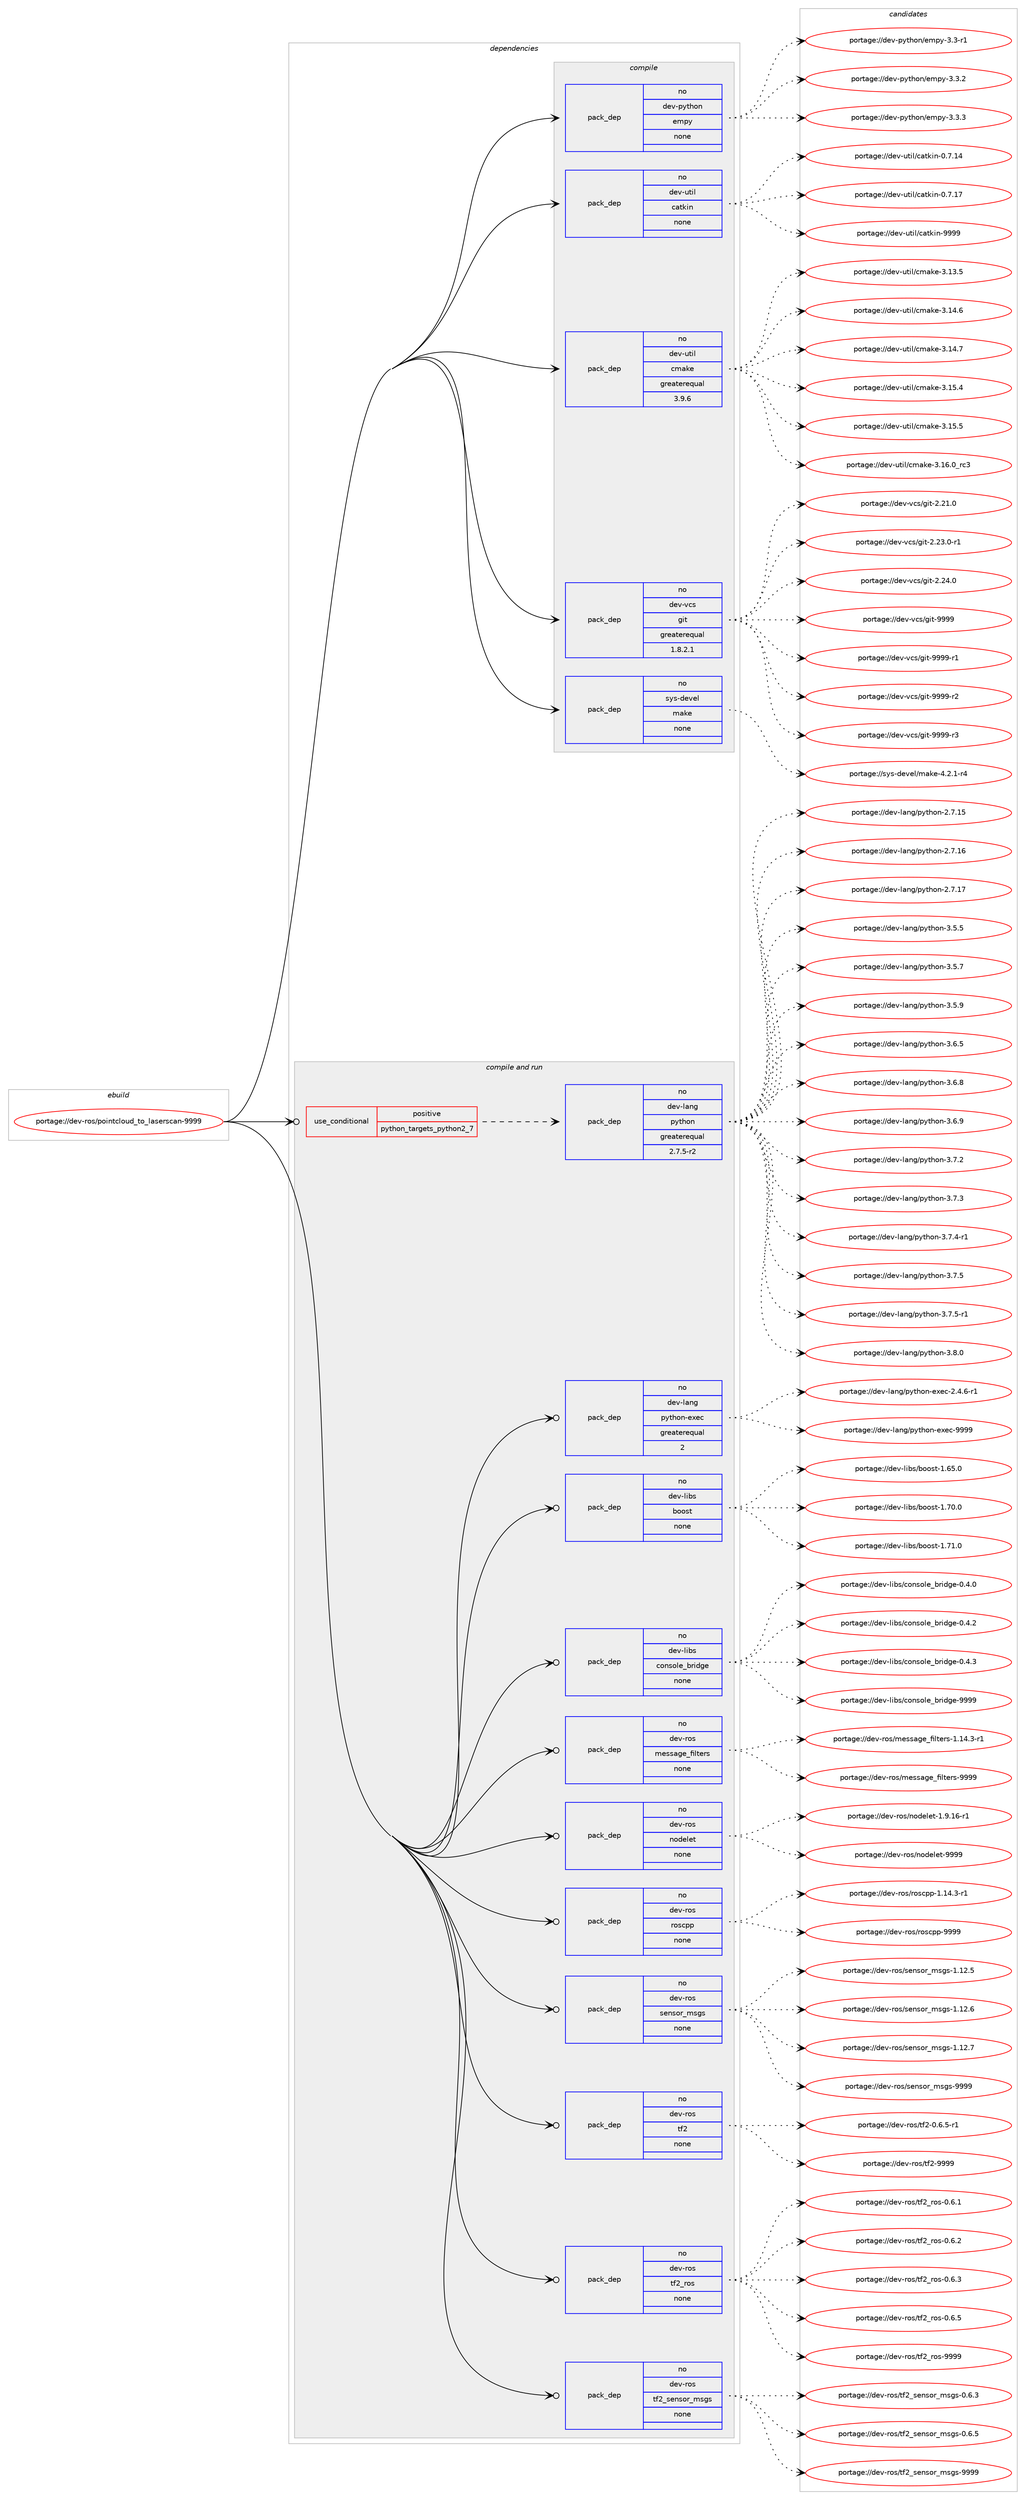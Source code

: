 digraph prolog {

# *************
# Graph options
# *************

newrank=true;
concentrate=true;
compound=true;
graph [rankdir=LR,fontname=Helvetica,fontsize=10,ranksep=1.5];#, ranksep=2.5, nodesep=0.2];
edge  [arrowhead=vee];
node  [fontname=Helvetica,fontsize=10];

# **********
# The ebuild
# **********

subgraph cluster_leftcol {
color=gray;
rank=same;
label=<<i>ebuild</i>>;
id [label="portage://dev-ros/pointcloud_to_laserscan-9999", color=red, width=4, href="../dev-ros/pointcloud_to_laserscan-9999.svg"];
}

# ****************
# The dependencies
# ****************

subgraph cluster_midcol {
color=gray;
label=<<i>dependencies</i>>;
subgraph cluster_compile {
fillcolor="#eeeeee";
style=filled;
label=<<i>compile</i>>;
subgraph pack146276 {
dependency193144 [label=<<TABLE BORDER="0" CELLBORDER="1" CELLSPACING="0" CELLPADDING="4" WIDTH="220"><TR><TD ROWSPAN="6" CELLPADDING="30">pack_dep</TD></TR><TR><TD WIDTH="110">no</TD></TR><TR><TD>dev-python</TD></TR><TR><TD>empy</TD></TR><TR><TD>none</TD></TR><TR><TD></TD></TR></TABLE>>, shape=none, color=blue];
}
id:e -> dependency193144:w [weight=20,style="solid",arrowhead="vee"];
subgraph pack146277 {
dependency193145 [label=<<TABLE BORDER="0" CELLBORDER="1" CELLSPACING="0" CELLPADDING="4" WIDTH="220"><TR><TD ROWSPAN="6" CELLPADDING="30">pack_dep</TD></TR><TR><TD WIDTH="110">no</TD></TR><TR><TD>dev-util</TD></TR><TR><TD>catkin</TD></TR><TR><TD>none</TD></TR><TR><TD></TD></TR></TABLE>>, shape=none, color=blue];
}
id:e -> dependency193145:w [weight=20,style="solid",arrowhead="vee"];
subgraph pack146278 {
dependency193146 [label=<<TABLE BORDER="0" CELLBORDER="1" CELLSPACING="0" CELLPADDING="4" WIDTH="220"><TR><TD ROWSPAN="6" CELLPADDING="30">pack_dep</TD></TR><TR><TD WIDTH="110">no</TD></TR><TR><TD>dev-util</TD></TR><TR><TD>cmake</TD></TR><TR><TD>greaterequal</TD></TR><TR><TD>3.9.6</TD></TR></TABLE>>, shape=none, color=blue];
}
id:e -> dependency193146:w [weight=20,style="solid",arrowhead="vee"];
subgraph pack146279 {
dependency193147 [label=<<TABLE BORDER="0" CELLBORDER="1" CELLSPACING="0" CELLPADDING="4" WIDTH="220"><TR><TD ROWSPAN="6" CELLPADDING="30">pack_dep</TD></TR><TR><TD WIDTH="110">no</TD></TR><TR><TD>dev-vcs</TD></TR><TR><TD>git</TD></TR><TR><TD>greaterequal</TD></TR><TR><TD>1.8.2.1</TD></TR></TABLE>>, shape=none, color=blue];
}
id:e -> dependency193147:w [weight=20,style="solid",arrowhead="vee"];
subgraph pack146280 {
dependency193148 [label=<<TABLE BORDER="0" CELLBORDER="1" CELLSPACING="0" CELLPADDING="4" WIDTH="220"><TR><TD ROWSPAN="6" CELLPADDING="30">pack_dep</TD></TR><TR><TD WIDTH="110">no</TD></TR><TR><TD>sys-devel</TD></TR><TR><TD>make</TD></TR><TR><TD>none</TD></TR><TR><TD></TD></TR></TABLE>>, shape=none, color=blue];
}
id:e -> dependency193148:w [weight=20,style="solid",arrowhead="vee"];
}
subgraph cluster_compileandrun {
fillcolor="#eeeeee";
style=filled;
label=<<i>compile and run</i>>;
subgraph cond43440 {
dependency193149 [label=<<TABLE BORDER="0" CELLBORDER="1" CELLSPACING="0" CELLPADDING="4"><TR><TD ROWSPAN="3" CELLPADDING="10">use_conditional</TD></TR><TR><TD>positive</TD></TR><TR><TD>python_targets_python2_7</TD></TR></TABLE>>, shape=none, color=red];
subgraph pack146281 {
dependency193150 [label=<<TABLE BORDER="0" CELLBORDER="1" CELLSPACING="0" CELLPADDING="4" WIDTH="220"><TR><TD ROWSPAN="6" CELLPADDING="30">pack_dep</TD></TR><TR><TD WIDTH="110">no</TD></TR><TR><TD>dev-lang</TD></TR><TR><TD>python</TD></TR><TR><TD>greaterequal</TD></TR><TR><TD>2.7.5-r2</TD></TR></TABLE>>, shape=none, color=blue];
}
dependency193149:e -> dependency193150:w [weight=20,style="dashed",arrowhead="vee"];
}
id:e -> dependency193149:w [weight=20,style="solid",arrowhead="odotvee"];
subgraph pack146282 {
dependency193151 [label=<<TABLE BORDER="0" CELLBORDER="1" CELLSPACING="0" CELLPADDING="4" WIDTH="220"><TR><TD ROWSPAN="6" CELLPADDING="30">pack_dep</TD></TR><TR><TD WIDTH="110">no</TD></TR><TR><TD>dev-lang</TD></TR><TR><TD>python-exec</TD></TR><TR><TD>greaterequal</TD></TR><TR><TD>2</TD></TR></TABLE>>, shape=none, color=blue];
}
id:e -> dependency193151:w [weight=20,style="solid",arrowhead="odotvee"];
subgraph pack146283 {
dependency193152 [label=<<TABLE BORDER="0" CELLBORDER="1" CELLSPACING="0" CELLPADDING="4" WIDTH="220"><TR><TD ROWSPAN="6" CELLPADDING="30">pack_dep</TD></TR><TR><TD WIDTH="110">no</TD></TR><TR><TD>dev-libs</TD></TR><TR><TD>boost</TD></TR><TR><TD>none</TD></TR><TR><TD></TD></TR></TABLE>>, shape=none, color=blue];
}
id:e -> dependency193152:w [weight=20,style="solid",arrowhead="odotvee"];
subgraph pack146284 {
dependency193153 [label=<<TABLE BORDER="0" CELLBORDER="1" CELLSPACING="0" CELLPADDING="4" WIDTH="220"><TR><TD ROWSPAN="6" CELLPADDING="30">pack_dep</TD></TR><TR><TD WIDTH="110">no</TD></TR><TR><TD>dev-libs</TD></TR><TR><TD>console_bridge</TD></TR><TR><TD>none</TD></TR><TR><TD></TD></TR></TABLE>>, shape=none, color=blue];
}
id:e -> dependency193153:w [weight=20,style="solid",arrowhead="odotvee"];
subgraph pack146285 {
dependency193154 [label=<<TABLE BORDER="0" CELLBORDER="1" CELLSPACING="0" CELLPADDING="4" WIDTH="220"><TR><TD ROWSPAN="6" CELLPADDING="30">pack_dep</TD></TR><TR><TD WIDTH="110">no</TD></TR><TR><TD>dev-ros</TD></TR><TR><TD>message_filters</TD></TR><TR><TD>none</TD></TR><TR><TD></TD></TR></TABLE>>, shape=none, color=blue];
}
id:e -> dependency193154:w [weight=20,style="solid",arrowhead="odotvee"];
subgraph pack146286 {
dependency193155 [label=<<TABLE BORDER="0" CELLBORDER="1" CELLSPACING="0" CELLPADDING="4" WIDTH="220"><TR><TD ROWSPAN="6" CELLPADDING="30">pack_dep</TD></TR><TR><TD WIDTH="110">no</TD></TR><TR><TD>dev-ros</TD></TR><TR><TD>nodelet</TD></TR><TR><TD>none</TD></TR><TR><TD></TD></TR></TABLE>>, shape=none, color=blue];
}
id:e -> dependency193155:w [weight=20,style="solid",arrowhead="odotvee"];
subgraph pack146287 {
dependency193156 [label=<<TABLE BORDER="0" CELLBORDER="1" CELLSPACING="0" CELLPADDING="4" WIDTH="220"><TR><TD ROWSPAN="6" CELLPADDING="30">pack_dep</TD></TR><TR><TD WIDTH="110">no</TD></TR><TR><TD>dev-ros</TD></TR><TR><TD>roscpp</TD></TR><TR><TD>none</TD></TR><TR><TD></TD></TR></TABLE>>, shape=none, color=blue];
}
id:e -> dependency193156:w [weight=20,style="solid",arrowhead="odotvee"];
subgraph pack146288 {
dependency193157 [label=<<TABLE BORDER="0" CELLBORDER="1" CELLSPACING="0" CELLPADDING="4" WIDTH="220"><TR><TD ROWSPAN="6" CELLPADDING="30">pack_dep</TD></TR><TR><TD WIDTH="110">no</TD></TR><TR><TD>dev-ros</TD></TR><TR><TD>sensor_msgs</TD></TR><TR><TD>none</TD></TR><TR><TD></TD></TR></TABLE>>, shape=none, color=blue];
}
id:e -> dependency193157:w [weight=20,style="solid",arrowhead="odotvee"];
subgraph pack146289 {
dependency193158 [label=<<TABLE BORDER="0" CELLBORDER="1" CELLSPACING="0" CELLPADDING="4" WIDTH="220"><TR><TD ROWSPAN="6" CELLPADDING="30">pack_dep</TD></TR><TR><TD WIDTH="110">no</TD></TR><TR><TD>dev-ros</TD></TR><TR><TD>tf2</TD></TR><TR><TD>none</TD></TR><TR><TD></TD></TR></TABLE>>, shape=none, color=blue];
}
id:e -> dependency193158:w [weight=20,style="solid",arrowhead="odotvee"];
subgraph pack146290 {
dependency193159 [label=<<TABLE BORDER="0" CELLBORDER="1" CELLSPACING="0" CELLPADDING="4" WIDTH="220"><TR><TD ROWSPAN="6" CELLPADDING="30">pack_dep</TD></TR><TR><TD WIDTH="110">no</TD></TR><TR><TD>dev-ros</TD></TR><TR><TD>tf2_ros</TD></TR><TR><TD>none</TD></TR><TR><TD></TD></TR></TABLE>>, shape=none, color=blue];
}
id:e -> dependency193159:w [weight=20,style="solid",arrowhead="odotvee"];
subgraph pack146291 {
dependency193160 [label=<<TABLE BORDER="0" CELLBORDER="1" CELLSPACING="0" CELLPADDING="4" WIDTH="220"><TR><TD ROWSPAN="6" CELLPADDING="30">pack_dep</TD></TR><TR><TD WIDTH="110">no</TD></TR><TR><TD>dev-ros</TD></TR><TR><TD>tf2_sensor_msgs</TD></TR><TR><TD>none</TD></TR><TR><TD></TD></TR></TABLE>>, shape=none, color=blue];
}
id:e -> dependency193160:w [weight=20,style="solid",arrowhead="odotvee"];
}
subgraph cluster_run {
fillcolor="#eeeeee";
style=filled;
label=<<i>run</i>>;
}
}

# **************
# The candidates
# **************

subgraph cluster_choices {
rank=same;
color=gray;
label=<<i>candidates</i>>;

subgraph choice146276 {
color=black;
nodesep=1;
choiceportage1001011184511212111610411111047101109112121455146514511449 [label="portage://dev-python/empy-3.3-r1", color=red, width=4,href="../dev-python/empy-3.3-r1.svg"];
choiceportage1001011184511212111610411111047101109112121455146514650 [label="portage://dev-python/empy-3.3.2", color=red, width=4,href="../dev-python/empy-3.3.2.svg"];
choiceportage1001011184511212111610411111047101109112121455146514651 [label="portage://dev-python/empy-3.3.3", color=red, width=4,href="../dev-python/empy-3.3.3.svg"];
dependency193144:e -> choiceportage1001011184511212111610411111047101109112121455146514511449:w [style=dotted,weight="100"];
dependency193144:e -> choiceportage1001011184511212111610411111047101109112121455146514650:w [style=dotted,weight="100"];
dependency193144:e -> choiceportage1001011184511212111610411111047101109112121455146514651:w [style=dotted,weight="100"];
}
subgraph choice146277 {
color=black;
nodesep=1;
choiceportage1001011184511711610510847999711610710511045484655464952 [label="portage://dev-util/catkin-0.7.14", color=red, width=4,href="../dev-util/catkin-0.7.14.svg"];
choiceportage1001011184511711610510847999711610710511045484655464955 [label="portage://dev-util/catkin-0.7.17", color=red, width=4,href="../dev-util/catkin-0.7.17.svg"];
choiceportage100101118451171161051084799971161071051104557575757 [label="portage://dev-util/catkin-9999", color=red, width=4,href="../dev-util/catkin-9999.svg"];
dependency193145:e -> choiceportage1001011184511711610510847999711610710511045484655464952:w [style=dotted,weight="100"];
dependency193145:e -> choiceportage1001011184511711610510847999711610710511045484655464955:w [style=dotted,weight="100"];
dependency193145:e -> choiceportage100101118451171161051084799971161071051104557575757:w [style=dotted,weight="100"];
}
subgraph choice146278 {
color=black;
nodesep=1;
choiceportage1001011184511711610510847991099710710145514649514653 [label="portage://dev-util/cmake-3.13.5", color=red, width=4,href="../dev-util/cmake-3.13.5.svg"];
choiceportage1001011184511711610510847991099710710145514649524654 [label="portage://dev-util/cmake-3.14.6", color=red, width=4,href="../dev-util/cmake-3.14.6.svg"];
choiceportage1001011184511711610510847991099710710145514649524655 [label="portage://dev-util/cmake-3.14.7", color=red, width=4,href="../dev-util/cmake-3.14.7.svg"];
choiceportage1001011184511711610510847991099710710145514649534652 [label="portage://dev-util/cmake-3.15.4", color=red, width=4,href="../dev-util/cmake-3.15.4.svg"];
choiceportage1001011184511711610510847991099710710145514649534653 [label="portage://dev-util/cmake-3.15.5", color=red, width=4,href="../dev-util/cmake-3.15.5.svg"];
choiceportage1001011184511711610510847991099710710145514649544648951149951 [label="portage://dev-util/cmake-3.16.0_rc3", color=red, width=4,href="../dev-util/cmake-3.16.0_rc3.svg"];
dependency193146:e -> choiceportage1001011184511711610510847991099710710145514649514653:w [style=dotted,weight="100"];
dependency193146:e -> choiceportage1001011184511711610510847991099710710145514649524654:w [style=dotted,weight="100"];
dependency193146:e -> choiceportage1001011184511711610510847991099710710145514649524655:w [style=dotted,weight="100"];
dependency193146:e -> choiceportage1001011184511711610510847991099710710145514649534652:w [style=dotted,weight="100"];
dependency193146:e -> choiceportage1001011184511711610510847991099710710145514649534653:w [style=dotted,weight="100"];
dependency193146:e -> choiceportage1001011184511711610510847991099710710145514649544648951149951:w [style=dotted,weight="100"];
}
subgraph choice146279 {
color=black;
nodesep=1;
choiceportage10010111845118991154710310511645504650494648 [label="portage://dev-vcs/git-2.21.0", color=red, width=4,href="../dev-vcs/git-2.21.0.svg"];
choiceportage100101118451189911547103105116455046505146484511449 [label="portage://dev-vcs/git-2.23.0-r1", color=red, width=4,href="../dev-vcs/git-2.23.0-r1.svg"];
choiceportage10010111845118991154710310511645504650524648 [label="portage://dev-vcs/git-2.24.0", color=red, width=4,href="../dev-vcs/git-2.24.0.svg"];
choiceportage1001011184511899115471031051164557575757 [label="portage://dev-vcs/git-9999", color=red, width=4,href="../dev-vcs/git-9999.svg"];
choiceportage10010111845118991154710310511645575757574511449 [label="portage://dev-vcs/git-9999-r1", color=red, width=4,href="../dev-vcs/git-9999-r1.svg"];
choiceportage10010111845118991154710310511645575757574511450 [label="portage://dev-vcs/git-9999-r2", color=red, width=4,href="../dev-vcs/git-9999-r2.svg"];
choiceportage10010111845118991154710310511645575757574511451 [label="portage://dev-vcs/git-9999-r3", color=red, width=4,href="../dev-vcs/git-9999-r3.svg"];
dependency193147:e -> choiceportage10010111845118991154710310511645504650494648:w [style=dotted,weight="100"];
dependency193147:e -> choiceportage100101118451189911547103105116455046505146484511449:w [style=dotted,weight="100"];
dependency193147:e -> choiceportage10010111845118991154710310511645504650524648:w [style=dotted,weight="100"];
dependency193147:e -> choiceportage1001011184511899115471031051164557575757:w [style=dotted,weight="100"];
dependency193147:e -> choiceportage10010111845118991154710310511645575757574511449:w [style=dotted,weight="100"];
dependency193147:e -> choiceportage10010111845118991154710310511645575757574511450:w [style=dotted,weight="100"];
dependency193147:e -> choiceportage10010111845118991154710310511645575757574511451:w [style=dotted,weight="100"];
}
subgraph choice146280 {
color=black;
nodesep=1;
choiceportage1151211154510010111810110847109971071014552465046494511452 [label="portage://sys-devel/make-4.2.1-r4", color=red, width=4,href="../sys-devel/make-4.2.1-r4.svg"];
dependency193148:e -> choiceportage1151211154510010111810110847109971071014552465046494511452:w [style=dotted,weight="100"];
}
subgraph choice146281 {
color=black;
nodesep=1;
choiceportage10010111845108971101034711212111610411111045504655464953 [label="portage://dev-lang/python-2.7.15", color=red, width=4,href="../dev-lang/python-2.7.15.svg"];
choiceportage10010111845108971101034711212111610411111045504655464954 [label="portage://dev-lang/python-2.7.16", color=red, width=4,href="../dev-lang/python-2.7.16.svg"];
choiceportage10010111845108971101034711212111610411111045504655464955 [label="portage://dev-lang/python-2.7.17", color=red, width=4,href="../dev-lang/python-2.7.17.svg"];
choiceportage100101118451089711010347112121116104111110455146534653 [label="portage://dev-lang/python-3.5.5", color=red, width=4,href="../dev-lang/python-3.5.5.svg"];
choiceportage100101118451089711010347112121116104111110455146534655 [label="portage://dev-lang/python-3.5.7", color=red, width=4,href="../dev-lang/python-3.5.7.svg"];
choiceportage100101118451089711010347112121116104111110455146534657 [label="portage://dev-lang/python-3.5.9", color=red, width=4,href="../dev-lang/python-3.5.9.svg"];
choiceportage100101118451089711010347112121116104111110455146544653 [label="portage://dev-lang/python-3.6.5", color=red, width=4,href="../dev-lang/python-3.6.5.svg"];
choiceportage100101118451089711010347112121116104111110455146544656 [label="portage://dev-lang/python-3.6.8", color=red, width=4,href="../dev-lang/python-3.6.8.svg"];
choiceportage100101118451089711010347112121116104111110455146544657 [label="portage://dev-lang/python-3.6.9", color=red, width=4,href="../dev-lang/python-3.6.9.svg"];
choiceportage100101118451089711010347112121116104111110455146554650 [label="portage://dev-lang/python-3.7.2", color=red, width=4,href="../dev-lang/python-3.7.2.svg"];
choiceportage100101118451089711010347112121116104111110455146554651 [label="portage://dev-lang/python-3.7.3", color=red, width=4,href="../dev-lang/python-3.7.3.svg"];
choiceportage1001011184510897110103471121211161041111104551465546524511449 [label="portage://dev-lang/python-3.7.4-r1", color=red, width=4,href="../dev-lang/python-3.7.4-r1.svg"];
choiceportage100101118451089711010347112121116104111110455146554653 [label="portage://dev-lang/python-3.7.5", color=red, width=4,href="../dev-lang/python-3.7.5.svg"];
choiceportage1001011184510897110103471121211161041111104551465546534511449 [label="portage://dev-lang/python-3.7.5-r1", color=red, width=4,href="../dev-lang/python-3.7.5-r1.svg"];
choiceportage100101118451089711010347112121116104111110455146564648 [label="portage://dev-lang/python-3.8.0", color=red, width=4,href="../dev-lang/python-3.8.0.svg"];
dependency193150:e -> choiceportage10010111845108971101034711212111610411111045504655464953:w [style=dotted,weight="100"];
dependency193150:e -> choiceportage10010111845108971101034711212111610411111045504655464954:w [style=dotted,weight="100"];
dependency193150:e -> choiceportage10010111845108971101034711212111610411111045504655464955:w [style=dotted,weight="100"];
dependency193150:e -> choiceportage100101118451089711010347112121116104111110455146534653:w [style=dotted,weight="100"];
dependency193150:e -> choiceportage100101118451089711010347112121116104111110455146534655:w [style=dotted,weight="100"];
dependency193150:e -> choiceportage100101118451089711010347112121116104111110455146534657:w [style=dotted,weight="100"];
dependency193150:e -> choiceportage100101118451089711010347112121116104111110455146544653:w [style=dotted,weight="100"];
dependency193150:e -> choiceportage100101118451089711010347112121116104111110455146544656:w [style=dotted,weight="100"];
dependency193150:e -> choiceportage100101118451089711010347112121116104111110455146544657:w [style=dotted,weight="100"];
dependency193150:e -> choiceportage100101118451089711010347112121116104111110455146554650:w [style=dotted,weight="100"];
dependency193150:e -> choiceportage100101118451089711010347112121116104111110455146554651:w [style=dotted,weight="100"];
dependency193150:e -> choiceportage1001011184510897110103471121211161041111104551465546524511449:w [style=dotted,weight="100"];
dependency193150:e -> choiceportage100101118451089711010347112121116104111110455146554653:w [style=dotted,weight="100"];
dependency193150:e -> choiceportage1001011184510897110103471121211161041111104551465546534511449:w [style=dotted,weight="100"];
dependency193150:e -> choiceportage100101118451089711010347112121116104111110455146564648:w [style=dotted,weight="100"];
}
subgraph choice146282 {
color=black;
nodesep=1;
choiceportage10010111845108971101034711212111610411111045101120101994550465246544511449 [label="portage://dev-lang/python-exec-2.4.6-r1", color=red, width=4,href="../dev-lang/python-exec-2.4.6-r1.svg"];
choiceportage10010111845108971101034711212111610411111045101120101994557575757 [label="portage://dev-lang/python-exec-9999", color=red, width=4,href="../dev-lang/python-exec-9999.svg"];
dependency193151:e -> choiceportage10010111845108971101034711212111610411111045101120101994550465246544511449:w [style=dotted,weight="100"];
dependency193151:e -> choiceportage10010111845108971101034711212111610411111045101120101994557575757:w [style=dotted,weight="100"];
}
subgraph choice146283 {
color=black;
nodesep=1;
choiceportage1001011184510810598115479811111111511645494654534648 [label="portage://dev-libs/boost-1.65.0", color=red, width=4,href="../dev-libs/boost-1.65.0.svg"];
choiceportage1001011184510810598115479811111111511645494655484648 [label="portage://dev-libs/boost-1.70.0", color=red, width=4,href="../dev-libs/boost-1.70.0.svg"];
choiceportage1001011184510810598115479811111111511645494655494648 [label="portage://dev-libs/boost-1.71.0", color=red, width=4,href="../dev-libs/boost-1.71.0.svg"];
dependency193152:e -> choiceportage1001011184510810598115479811111111511645494654534648:w [style=dotted,weight="100"];
dependency193152:e -> choiceportage1001011184510810598115479811111111511645494655484648:w [style=dotted,weight="100"];
dependency193152:e -> choiceportage1001011184510810598115479811111111511645494655494648:w [style=dotted,weight="100"];
}
subgraph choice146284 {
color=black;
nodesep=1;
choiceportage100101118451081059811547991111101151111081019598114105100103101454846524648 [label="portage://dev-libs/console_bridge-0.4.0", color=red, width=4,href="../dev-libs/console_bridge-0.4.0.svg"];
choiceportage100101118451081059811547991111101151111081019598114105100103101454846524650 [label="portage://dev-libs/console_bridge-0.4.2", color=red, width=4,href="../dev-libs/console_bridge-0.4.2.svg"];
choiceportage100101118451081059811547991111101151111081019598114105100103101454846524651 [label="portage://dev-libs/console_bridge-0.4.3", color=red, width=4,href="../dev-libs/console_bridge-0.4.3.svg"];
choiceportage1001011184510810598115479911111011511110810195981141051001031014557575757 [label="portage://dev-libs/console_bridge-9999", color=red, width=4,href="../dev-libs/console_bridge-9999.svg"];
dependency193153:e -> choiceportage100101118451081059811547991111101151111081019598114105100103101454846524648:w [style=dotted,weight="100"];
dependency193153:e -> choiceportage100101118451081059811547991111101151111081019598114105100103101454846524650:w [style=dotted,weight="100"];
dependency193153:e -> choiceportage100101118451081059811547991111101151111081019598114105100103101454846524651:w [style=dotted,weight="100"];
dependency193153:e -> choiceportage1001011184510810598115479911111011511110810195981141051001031014557575757:w [style=dotted,weight="100"];
}
subgraph choice146285 {
color=black;
nodesep=1;
choiceportage10010111845114111115471091011151159710310195102105108116101114115454946495246514511449 [label="portage://dev-ros/message_filters-1.14.3-r1", color=red, width=4,href="../dev-ros/message_filters-1.14.3-r1.svg"];
choiceportage100101118451141111154710910111511597103101951021051081161011141154557575757 [label="portage://dev-ros/message_filters-9999", color=red, width=4,href="../dev-ros/message_filters-9999.svg"];
dependency193154:e -> choiceportage10010111845114111115471091011151159710310195102105108116101114115454946495246514511449:w [style=dotted,weight="100"];
dependency193154:e -> choiceportage100101118451141111154710910111511597103101951021051081161011141154557575757:w [style=dotted,weight="100"];
}
subgraph choice146286 {
color=black;
nodesep=1;
choiceportage1001011184511411111547110111100101108101116454946574649544511449 [label="portage://dev-ros/nodelet-1.9.16-r1", color=red, width=4,href="../dev-ros/nodelet-1.9.16-r1.svg"];
choiceportage10010111845114111115471101111001011081011164557575757 [label="portage://dev-ros/nodelet-9999", color=red, width=4,href="../dev-ros/nodelet-9999.svg"];
dependency193155:e -> choiceportage1001011184511411111547110111100101108101116454946574649544511449:w [style=dotted,weight="100"];
dependency193155:e -> choiceportage10010111845114111115471101111001011081011164557575757:w [style=dotted,weight="100"];
}
subgraph choice146287 {
color=black;
nodesep=1;
choiceportage100101118451141111154711411111599112112454946495246514511449 [label="portage://dev-ros/roscpp-1.14.3-r1", color=red, width=4,href="../dev-ros/roscpp-1.14.3-r1.svg"];
choiceportage1001011184511411111547114111115991121124557575757 [label="portage://dev-ros/roscpp-9999", color=red, width=4,href="../dev-ros/roscpp-9999.svg"];
dependency193156:e -> choiceportage100101118451141111154711411111599112112454946495246514511449:w [style=dotted,weight="100"];
dependency193156:e -> choiceportage1001011184511411111547114111115991121124557575757:w [style=dotted,weight="100"];
}
subgraph choice146288 {
color=black;
nodesep=1;
choiceportage10010111845114111115471151011101151111149510911510311545494649504653 [label="portage://dev-ros/sensor_msgs-1.12.5", color=red, width=4,href="../dev-ros/sensor_msgs-1.12.5.svg"];
choiceportage10010111845114111115471151011101151111149510911510311545494649504654 [label="portage://dev-ros/sensor_msgs-1.12.6", color=red, width=4,href="../dev-ros/sensor_msgs-1.12.6.svg"];
choiceportage10010111845114111115471151011101151111149510911510311545494649504655 [label="portage://dev-ros/sensor_msgs-1.12.7", color=red, width=4,href="../dev-ros/sensor_msgs-1.12.7.svg"];
choiceportage1001011184511411111547115101110115111114951091151031154557575757 [label="portage://dev-ros/sensor_msgs-9999", color=red, width=4,href="../dev-ros/sensor_msgs-9999.svg"];
dependency193157:e -> choiceportage10010111845114111115471151011101151111149510911510311545494649504653:w [style=dotted,weight="100"];
dependency193157:e -> choiceportage10010111845114111115471151011101151111149510911510311545494649504654:w [style=dotted,weight="100"];
dependency193157:e -> choiceportage10010111845114111115471151011101151111149510911510311545494649504655:w [style=dotted,weight="100"];
dependency193157:e -> choiceportage1001011184511411111547115101110115111114951091151031154557575757:w [style=dotted,weight="100"];
}
subgraph choice146289 {
color=black;
nodesep=1;
choiceportage1001011184511411111547116102504548465446534511449 [label="portage://dev-ros/tf2-0.6.5-r1", color=red, width=4,href="../dev-ros/tf2-0.6.5-r1.svg"];
choiceportage1001011184511411111547116102504557575757 [label="portage://dev-ros/tf2-9999", color=red, width=4,href="../dev-ros/tf2-9999.svg"];
dependency193158:e -> choiceportage1001011184511411111547116102504548465446534511449:w [style=dotted,weight="100"];
dependency193158:e -> choiceportage1001011184511411111547116102504557575757:w [style=dotted,weight="100"];
}
subgraph choice146290 {
color=black;
nodesep=1;
choiceportage10010111845114111115471161025095114111115454846544649 [label="portage://dev-ros/tf2_ros-0.6.1", color=red, width=4,href="../dev-ros/tf2_ros-0.6.1.svg"];
choiceportage10010111845114111115471161025095114111115454846544650 [label="portage://dev-ros/tf2_ros-0.6.2", color=red, width=4,href="../dev-ros/tf2_ros-0.6.2.svg"];
choiceportage10010111845114111115471161025095114111115454846544651 [label="portage://dev-ros/tf2_ros-0.6.3", color=red, width=4,href="../dev-ros/tf2_ros-0.6.3.svg"];
choiceportage10010111845114111115471161025095114111115454846544653 [label="portage://dev-ros/tf2_ros-0.6.5", color=red, width=4,href="../dev-ros/tf2_ros-0.6.5.svg"];
choiceportage100101118451141111154711610250951141111154557575757 [label="portage://dev-ros/tf2_ros-9999", color=red, width=4,href="../dev-ros/tf2_ros-9999.svg"];
dependency193159:e -> choiceportage10010111845114111115471161025095114111115454846544649:w [style=dotted,weight="100"];
dependency193159:e -> choiceportage10010111845114111115471161025095114111115454846544650:w [style=dotted,weight="100"];
dependency193159:e -> choiceportage10010111845114111115471161025095114111115454846544651:w [style=dotted,weight="100"];
dependency193159:e -> choiceportage10010111845114111115471161025095114111115454846544653:w [style=dotted,weight="100"];
dependency193159:e -> choiceportage100101118451141111154711610250951141111154557575757:w [style=dotted,weight="100"];
}
subgraph choice146291 {
color=black;
nodesep=1;
choiceportage1001011184511411111547116102509511510111011511111495109115103115454846544651 [label="portage://dev-ros/tf2_sensor_msgs-0.6.3", color=red, width=4,href="../dev-ros/tf2_sensor_msgs-0.6.3.svg"];
choiceportage1001011184511411111547116102509511510111011511111495109115103115454846544653 [label="portage://dev-ros/tf2_sensor_msgs-0.6.5", color=red, width=4,href="../dev-ros/tf2_sensor_msgs-0.6.5.svg"];
choiceportage10010111845114111115471161025095115101110115111114951091151031154557575757 [label="portage://dev-ros/tf2_sensor_msgs-9999", color=red, width=4,href="../dev-ros/tf2_sensor_msgs-9999.svg"];
dependency193160:e -> choiceportage1001011184511411111547116102509511510111011511111495109115103115454846544651:w [style=dotted,weight="100"];
dependency193160:e -> choiceportage1001011184511411111547116102509511510111011511111495109115103115454846544653:w [style=dotted,weight="100"];
dependency193160:e -> choiceportage10010111845114111115471161025095115101110115111114951091151031154557575757:w [style=dotted,weight="100"];
}
}

}
